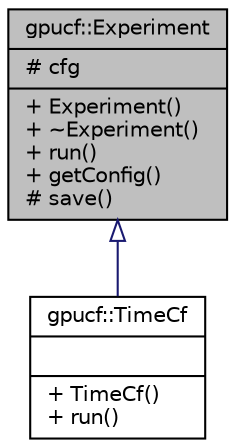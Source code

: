 digraph "gpucf::Experiment"
{
 // INTERACTIVE_SVG=YES
  bgcolor="transparent";
  edge [fontname="Helvetica",fontsize="10",labelfontname="Helvetica",labelfontsize="10"];
  node [fontname="Helvetica",fontsize="10",shape=record];
  Node1 [label="{gpucf::Experiment\n|# cfg\l|+ Experiment()\l+ ~Experiment()\l+ run()\l+ getConfig()\l# save()\l}",height=0.2,width=0.4,color="black", fillcolor="grey75", style="filled", fontcolor="black"];
  Node1 -> Node2 [dir="back",color="midnightblue",fontsize="10",style="solid",arrowtail="onormal",fontname="Helvetica"];
  Node2 [label="{gpucf::TimeCf\n||+ TimeCf()\l+ run()\l}",height=0.2,width=0.4,color="black",URL="$d2/d06/classgpucf_1_1TimeCf.html"];
}
